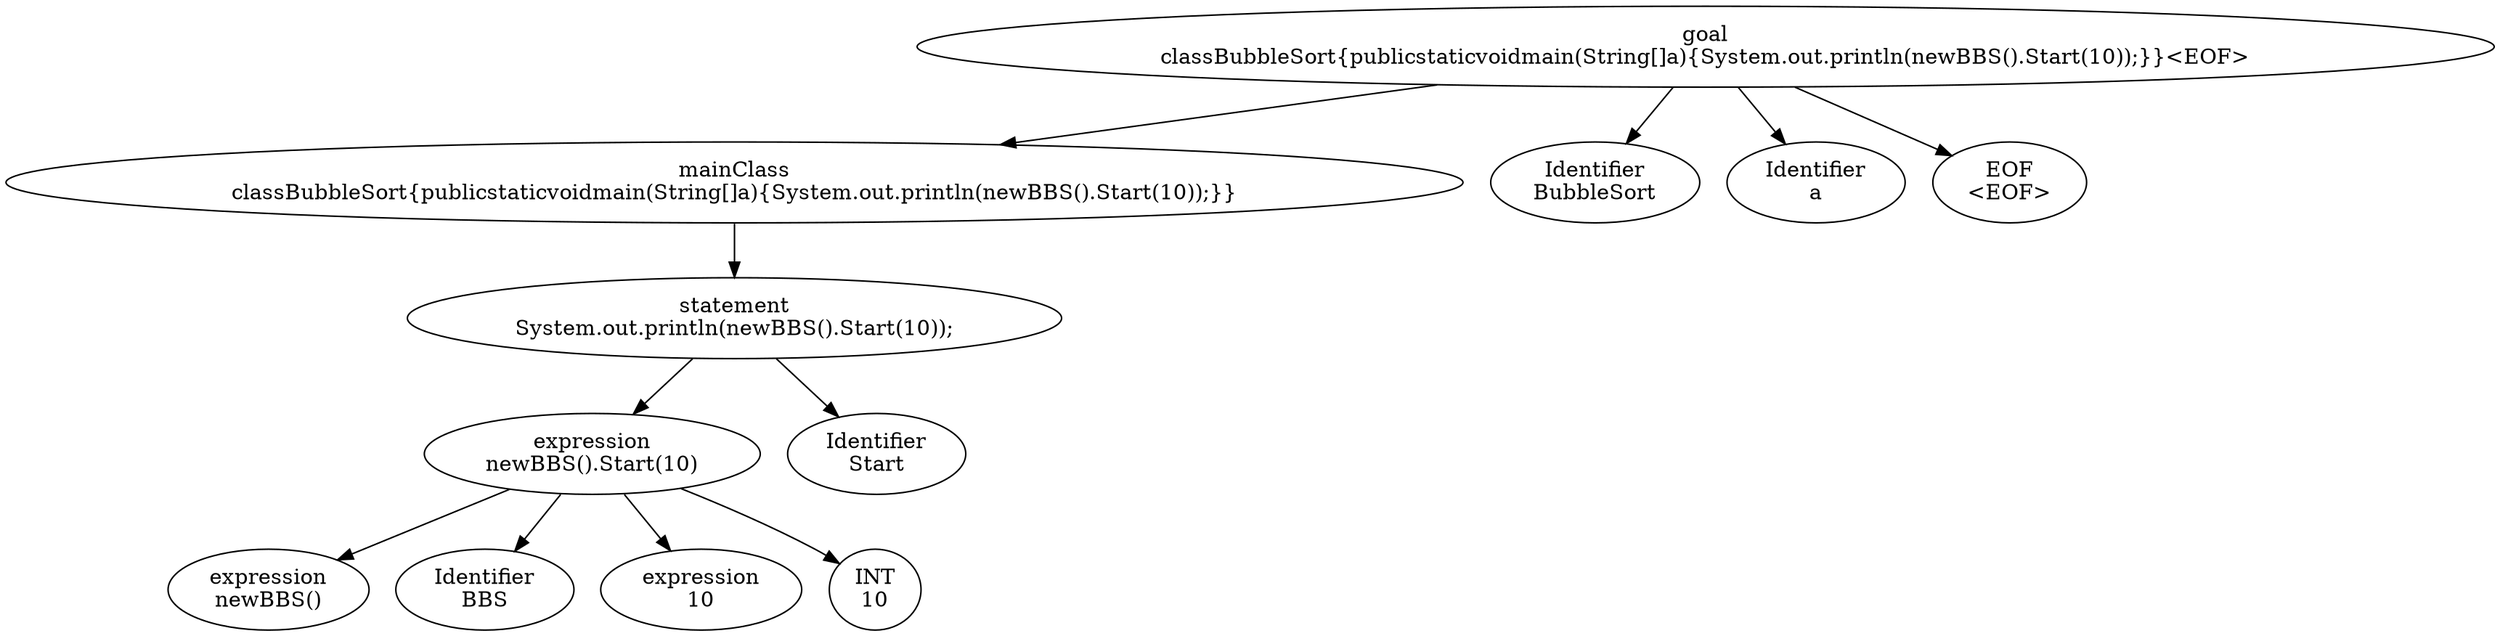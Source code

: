 digraph AST{
00[label="goal
classBubbleSort{publicstaticvoidmain(String[]a){System.out.println(newBBS().Start(10));}}<EOF>"]
10[label="mainClass
classBubbleSort{publicstaticvoidmain(String[]a){System.out.println(newBBS().Start(10));}}"]
00->10
20[label="Identifier
BubbleSort"]
00->20
21[label="Identifier
a"]
00->21
22[label="statement
System.out.println(newBBS().Start(10));"]
10->22
32[label="expression
newBBS().Start(10)"]
22->32
42[label="expression
newBBS()"]
32->42
52[label="Identifier
BBS"]
32->52
43[label="Identifier
Start"]
22->43
44[label="expression
10"]
32->44
54[label="INT
10"]
32->54
11[label="EOF
<EOF>"]
00->11
}
